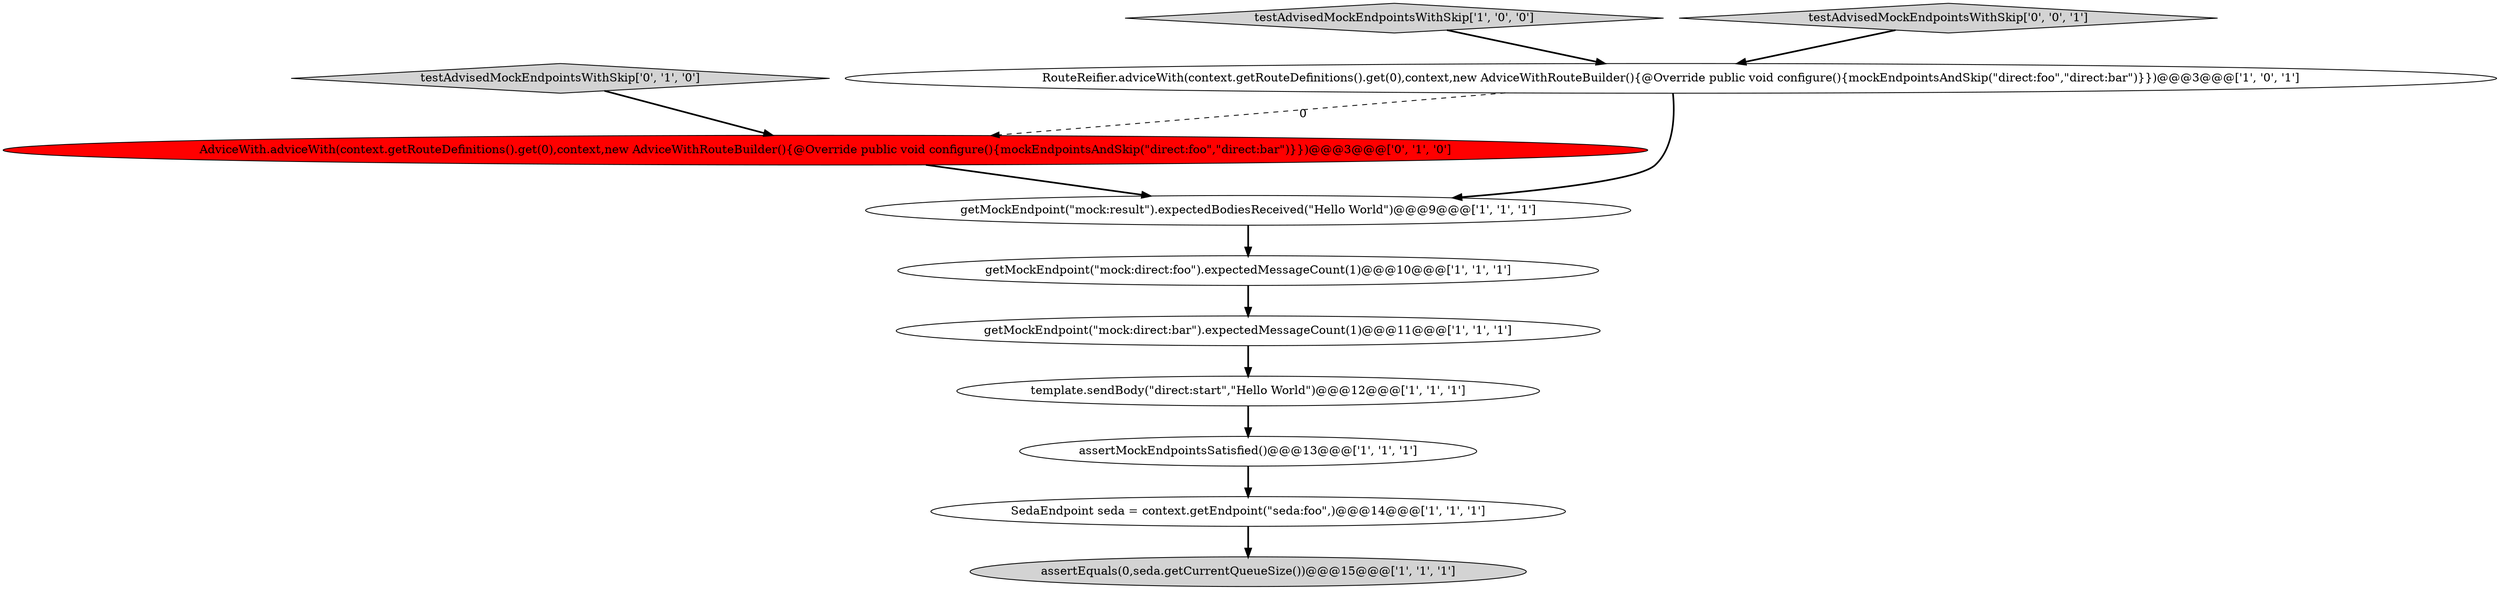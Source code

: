 digraph {
6 [style = filled, label = "template.sendBody(\"direct:start\",\"Hello World\")@@@12@@@['1', '1', '1']", fillcolor = white, shape = ellipse image = "AAA0AAABBB1BBB"];
4 [style = filled, label = "assertEquals(0,seda.getCurrentQueueSize())@@@15@@@['1', '1', '1']", fillcolor = lightgray, shape = ellipse image = "AAA0AAABBB1BBB"];
1 [style = filled, label = "assertMockEndpointsSatisfied()@@@13@@@['1', '1', '1']", fillcolor = white, shape = ellipse image = "AAA0AAABBB1BBB"];
3 [style = filled, label = "getMockEndpoint(\"mock:direct:bar\").expectedMessageCount(1)@@@11@@@['1', '1', '1']", fillcolor = white, shape = ellipse image = "AAA0AAABBB1BBB"];
0 [style = filled, label = "getMockEndpoint(\"mock:result\").expectedBodiesReceived(\"Hello World\")@@@9@@@['1', '1', '1']", fillcolor = white, shape = ellipse image = "AAA0AAABBB1BBB"];
9 [style = filled, label = "AdviceWith.adviceWith(context.getRouteDefinitions().get(0),context,new AdviceWithRouteBuilder(){@Override public void configure(){mockEndpointsAndSkip(\"direct:foo\",\"direct:bar\")}})@@@3@@@['0', '1', '0']", fillcolor = red, shape = ellipse image = "AAA1AAABBB2BBB"];
10 [style = filled, label = "testAdvisedMockEndpointsWithSkip['0', '1', '0']", fillcolor = lightgray, shape = diamond image = "AAA0AAABBB2BBB"];
8 [style = filled, label = "SedaEndpoint seda = context.getEndpoint(\"seda:foo\",)@@@14@@@['1', '1', '1']", fillcolor = white, shape = ellipse image = "AAA0AAABBB1BBB"];
7 [style = filled, label = "testAdvisedMockEndpointsWithSkip['1', '0', '0']", fillcolor = lightgray, shape = diamond image = "AAA0AAABBB1BBB"];
11 [style = filled, label = "testAdvisedMockEndpointsWithSkip['0', '0', '1']", fillcolor = lightgray, shape = diamond image = "AAA0AAABBB3BBB"];
2 [style = filled, label = "getMockEndpoint(\"mock:direct:foo\").expectedMessageCount(1)@@@10@@@['1', '1', '1']", fillcolor = white, shape = ellipse image = "AAA0AAABBB1BBB"];
5 [style = filled, label = "RouteReifier.adviceWith(context.getRouteDefinitions().get(0),context,new AdviceWithRouteBuilder(){@Override public void configure(){mockEndpointsAndSkip(\"direct:foo\",\"direct:bar\")}})@@@3@@@['1', '0', '1']", fillcolor = white, shape = ellipse image = "AAA0AAABBB1BBB"];
6->1 [style = bold, label=""];
3->6 [style = bold, label=""];
11->5 [style = bold, label=""];
7->5 [style = bold, label=""];
10->9 [style = bold, label=""];
5->9 [style = dashed, label="0"];
1->8 [style = bold, label=""];
8->4 [style = bold, label=""];
9->0 [style = bold, label=""];
5->0 [style = bold, label=""];
2->3 [style = bold, label=""];
0->2 [style = bold, label=""];
}
